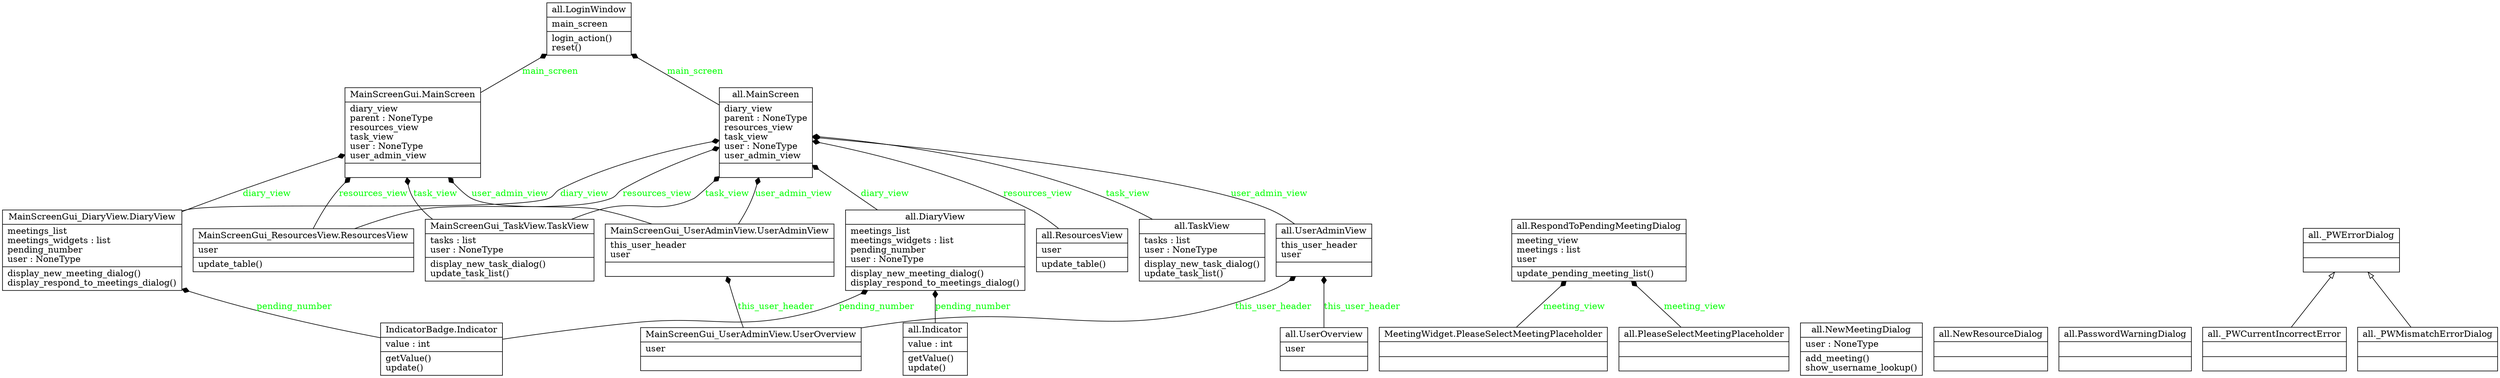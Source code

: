 digraph "classes_No_Name" {
charset="utf-8"
rankdir=BT
"0" [label="{IndicatorBadge.Indicator|value : int\l|getValue()\lupdate()\l}", shape="record"];
"1" [label="{MainScreenGui.MainScreen|diary_view\lparent : NoneType\lresources_view\ltask_view\luser : NoneType\luser_admin_view\l|}", shape="record"];
"2" [label="{MainScreenGui_DiaryView.DiaryView|meetings_list\lmeetings_widgets : list\lpending_number\luser : NoneType\l|display_new_meeting_dialog()\ldisplay_respond_to_meetings_dialog()\l}", shape="record"];
"3" [label="{MainScreenGui_ResourcesView.ResourcesView|user\l|update_table()\l}", shape="record"];
"4" [label="{MainScreenGui_TaskView.TaskView|tasks : list\luser : NoneType\l|display_new_task_dialog()\lupdate_task_list()\l}", shape="record"];
"5" [label="{MainScreenGui_UserAdminView.UserAdminView|this_user_header\luser\l|}", shape="record"];
"6" [label="{MainScreenGui_UserAdminView.UserOverview|user\l|}", shape="record"];
"7" [label="{MeetingWidget.PleaseSelectMeetingPlaceholder|\l|}", shape="record"];
"8" [label="{all.DiaryView|meetings_list\lmeetings_widgets : list\lpending_number\luser : NoneType\l|display_new_meeting_dialog()\ldisplay_respond_to_meetings_dialog()\l}", shape="record"];
"9" [label="{all.Indicator|value : int\l|getValue()\lupdate()\l}", shape="record"];
"10" [label="{all.LoginWindow|main_screen\l|login_action()\lreset()\l}", shape="record"];
"11" [label="{all.MainScreen|diary_view\lparent : NoneType\lresources_view\ltask_view\luser : NoneType\luser_admin_view\l|}", shape="record"];
"12" [label="{all.NewMeetingDialog|user : NoneType\l|add_meeting()\lshow_username_lookup()\l}", shape="record"];
"13" [label="{all.NewResourceDialog|\l|}", shape="record"];
"14" [label="{all.PasswordWarningDialog|\l|}", shape="record"];
"15" [label="{all.PleaseSelectMeetingPlaceholder|\l|}", shape="record"];
"16" [label="{all.ResourcesView|user\l|update_table()\l}", shape="record"];
"17" [label="{all.RespondToPendingMeetingDialog|meeting_view\lmeetings : list\luser\l|update_pending_meeting_list()\l}", shape="record"];
"18" [label="{all.TaskView|tasks : list\luser : NoneType\l|display_new_task_dialog()\lupdate_task_list()\l}", shape="record"];
"19" [label="{all.UserAdminView|this_user_header\luser\l|}", shape="record"];
"20" [label="{all.UserOverview|user\l|}", shape="record"];
"21" [label="{all._PWCurrentIncorrectError|\l|}", shape="record"];
"22" [label="{all._PWErrorDialog|\l|}", shape="record"];
"23" [label="{all._PWMismatchErrorDialog|\l|}", shape="record"];
"21" -> "22" [arrowhead="empty", arrowtail="none"];
"23" -> "22" [arrowhead="empty", arrowtail="none"];
"0" -> "2" [arrowhead="diamond", arrowtail="none", fontcolor="green", label="pending_number", style="solid"];
"0" -> "8" [arrowhead="diamond", arrowtail="none", fontcolor="green", label="pending_number", style="solid"];
"1" -> "10" [arrowhead="diamond", arrowtail="none", fontcolor="green", label="main_screen", style="solid"];
"2" -> "1" [arrowhead="diamond", arrowtail="none", fontcolor="green", label="diary_view", style="solid"];
"2" -> "11" [arrowhead="diamond", arrowtail="none", fontcolor="green", label="diary_view", style="solid"];
"3" -> "1" [arrowhead="diamond", arrowtail="none", fontcolor="green", label="resources_view", style="solid"];
"3" -> "11" [arrowhead="diamond", arrowtail="none", fontcolor="green", label="resources_view", style="solid"];
"4" -> "1" [arrowhead="diamond", arrowtail="none", fontcolor="green", label="task_view", style="solid"];
"4" -> "11" [arrowhead="diamond", arrowtail="none", fontcolor="green", label="task_view", style="solid"];
"5" -> "1" [arrowhead="diamond", arrowtail="none", fontcolor="green", label="user_admin_view", style="solid"];
"5" -> "11" [arrowhead="diamond", arrowtail="none", fontcolor="green", label="user_admin_view", style="solid"];
"6" -> "5" [arrowhead="diamond", arrowtail="none", fontcolor="green", label="this_user_header", style="solid"];
"6" -> "19" [arrowhead="diamond", arrowtail="none", fontcolor="green", label="this_user_header", style="solid"];
"7" -> "17" [arrowhead="diamond", arrowtail="none", fontcolor="green", label="meeting_view", style="solid"];
"8" -> "11" [arrowhead="diamond", arrowtail="none", fontcolor="green", label="diary_view", style="solid"];
"9" -> "8" [arrowhead="diamond", arrowtail="none", fontcolor="green", label="pending_number", style="solid"];
"11" -> "10" [arrowhead="diamond", arrowtail="none", fontcolor="green", label="main_screen", style="solid"];
"15" -> "17" [arrowhead="diamond", arrowtail="none", fontcolor="green", label="meeting_view", style="solid"];
"16" -> "11" [arrowhead="diamond", arrowtail="none", fontcolor="green", label="resources_view", style="solid"];
"18" -> "11" [arrowhead="diamond", arrowtail="none", fontcolor="green", label="task_view", style="solid"];
"19" -> "11" [arrowhead="diamond", arrowtail="none", fontcolor="green", label="user_admin_view", style="solid"];
"20" -> "19" [arrowhead="diamond", arrowtail="none", fontcolor="green", label="this_user_header", style="solid"];
}

